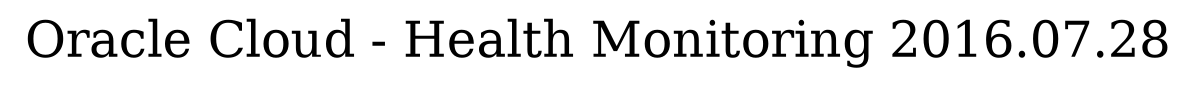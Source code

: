 digraph LexiconGraph {
graph[label="Oracle Cloud - Health Monitoring 2016.07.28", fontsize=24]
splines=true
}
